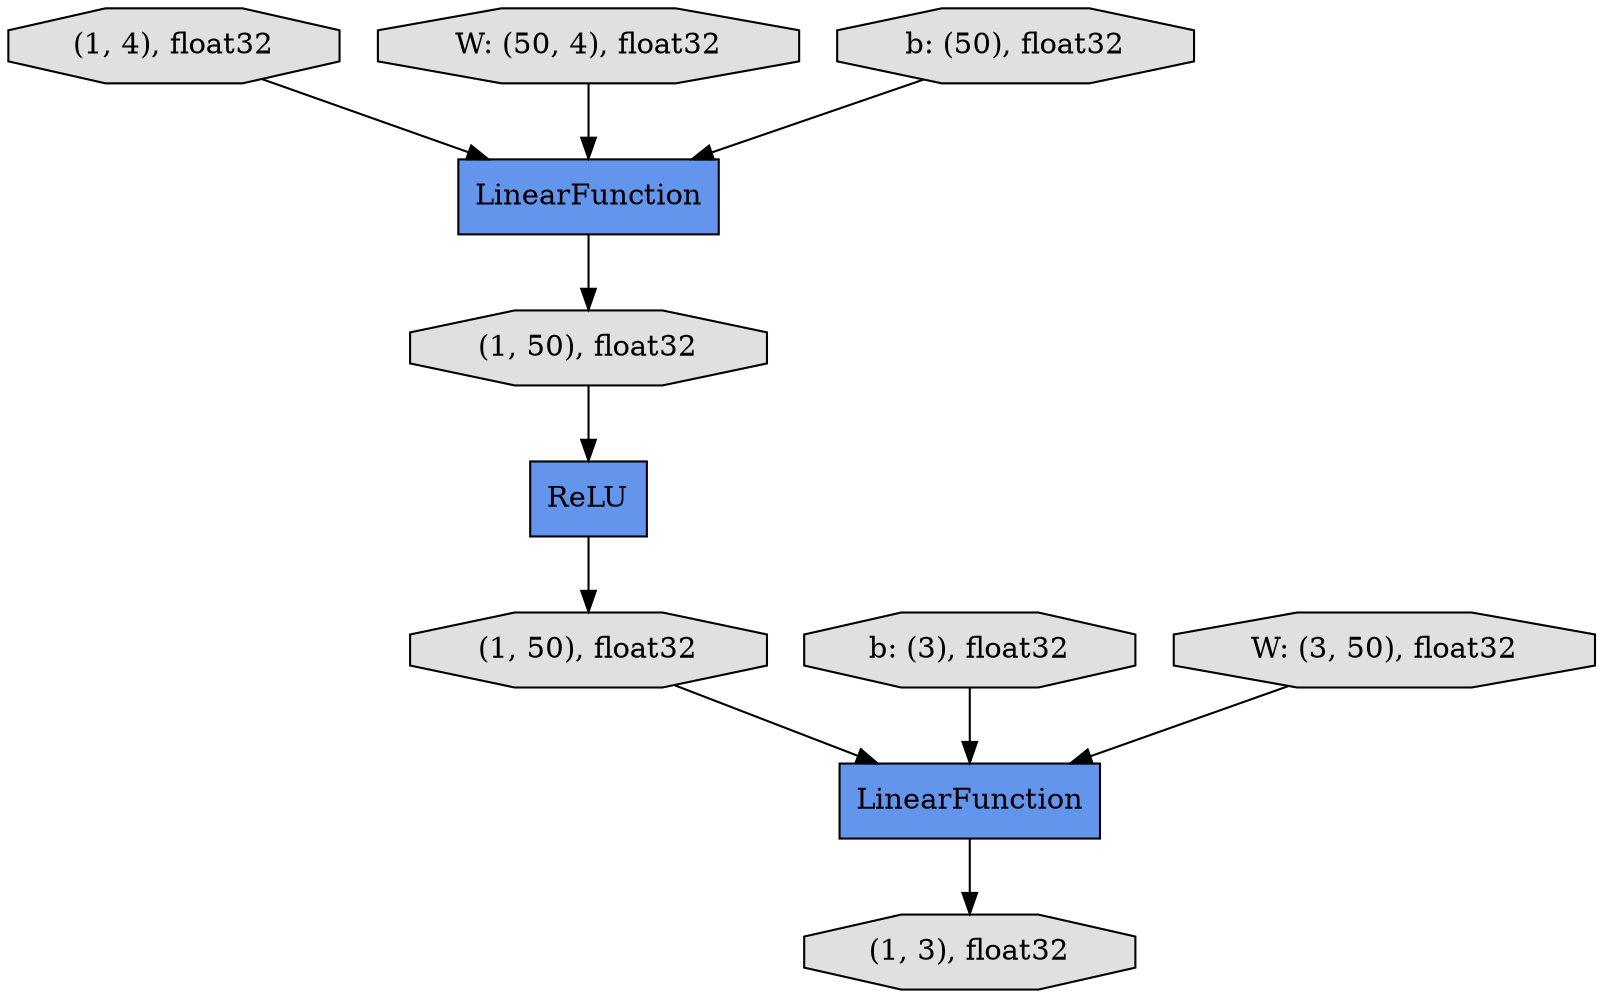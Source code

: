 digraph graphname{rankdir=TB;139799473167888 [label="LinearFunction",shape="record",fillcolor="#6495ED",style="filled"];139799473166928 [label="(1, 50), float32",shape="octagon",fillcolor="#E0E0E0",style="filled"];139799473166480 [label="(1, 3), float32",shape="octagon",fillcolor="#E0E0E0",style="filled"];139799473182864 [label="b: (3), float32",shape="octagon",fillcolor="#E0E0E0",style="filled"];139799473183376 [label="W: (3, 50), float32",shape="octagon",fillcolor="#E0E0E0",style="filled"];139799473167248 [label="(1, 4), float32",shape="octagon",fillcolor="#E0E0E0",style="filled"];139799473167568 [label="LinearFunction",shape="record",fillcolor="#6495ED",style="filled"];139799473183888 [label="W: (50, 4), float32",shape="octagon",fillcolor="#E0E0E0",style="filled"];139799473183632 [label="b: (50), float32",shape="octagon",fillcolor="#E0E0E0",style="filled"];139799473166736 [label="(1, 50), float32",shape="octagon",fillcolor="#E0E0E0",style="filled"];139799601865168 [label="ReLU",shape="record",fillcolor="#6495ED",style="filled"];139799473166736 -> 139799601865168;139799473183888 -> 139799473167568;139799473182864 -> 139799473167888;139799473183376 -> 139799473167888;139799473167568 -> 139799473166736;139799473167248 -> 139799473167568;139799473183632 -> 139799473167568;139799473167888 -> 139799473166480;139799473166928 -> 139799473167888;139799601865168 -> 139799473166928;}